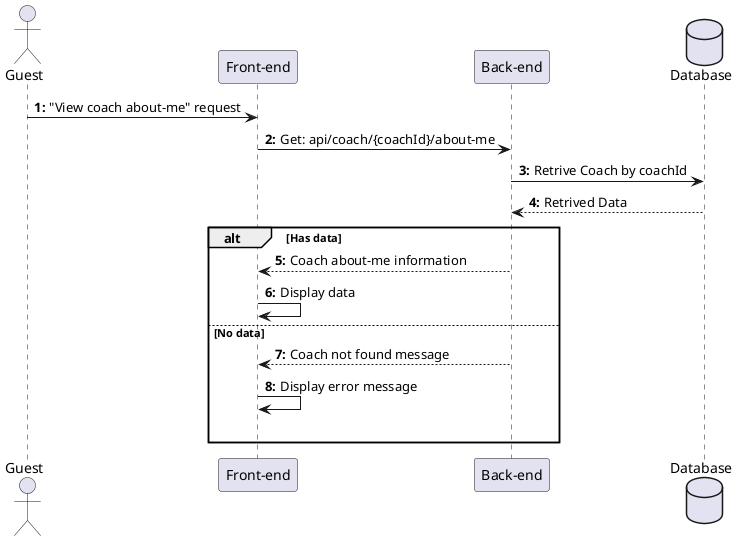 @startuml ViewCoachAboutme

actor Guest as user
participant "Front-end" as client
participant "Back-end" as server 
database "Database" as db

autonumber "<b>0:"

user -> client : "View coach about-me" request 
client -> server : Get: api/coach/{coachId}/about-me
server -> db : Retrive Coach by coachId
db --> server : Retrived Data

alt Has data
    server --> client : Coach about-me information 
    client -> client : Display data

else No data
    server --> client : Coach not found message
    client -> client : Display error message 
    |||
end 
@enduml
